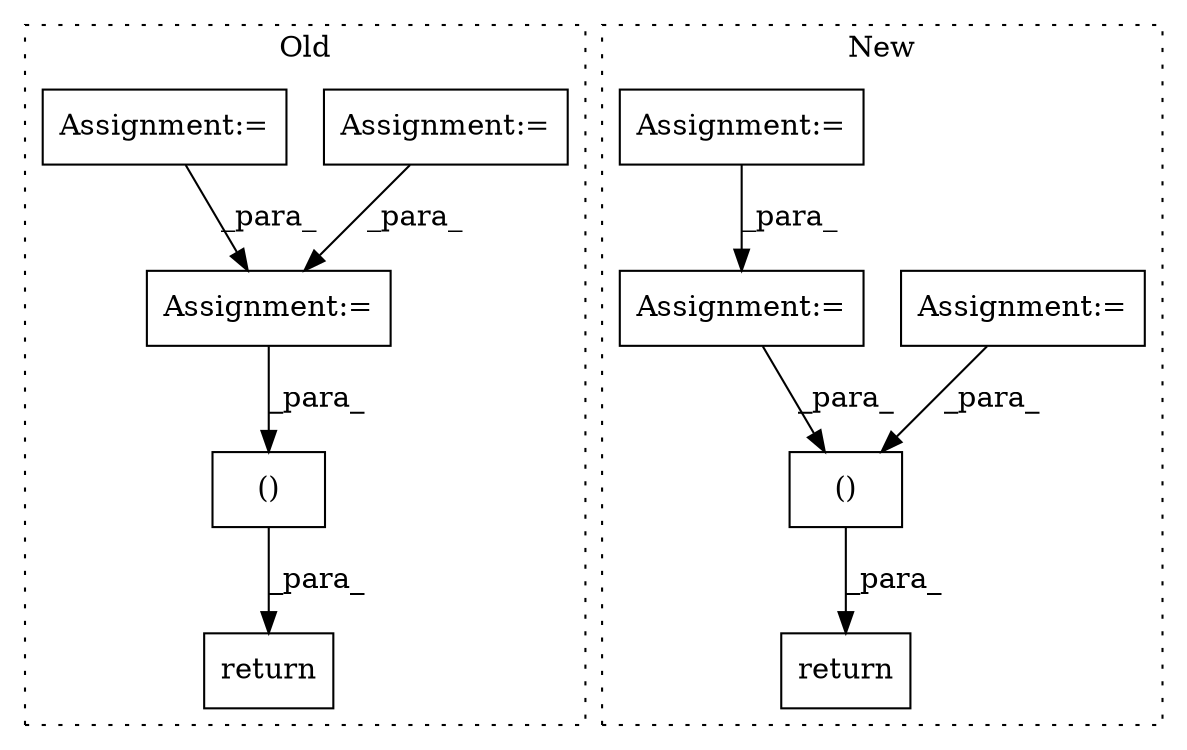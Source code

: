 digraph G {
subgraph cluster0 {
1 [label="()" a="106" s="25943" l="64" shape="box"];
3 [label="return" a="41" s="25929" l="14" shape="box"];
5 [label="Assignment:=" a="7" s="25103" l="1" shape="box"];
6 [label="Assignment:=" a="7" s="25192" l="1" shape="box"];
9 [label="Assignment:=" a="7" s="25378" l="1" shape="box"];
label = "Old";
style="dotted";
}
subgraph cluster1 {
2 [label="return" a="41" s="25767" l="14" shape="box"];
4 [label="()" a="106" s="25781" l="102" shape="box"];
7 [label="Assignment:=" a="7" s="25485" l="1" shape="box"];
8 [label="Assignment:=" a="7" s="25405" l="1" shape="box"];
10 [label="Assignment:=" a="7" s="25636" l="1" shape="box"];
label = "New";
style="dotted";
}
1 -> 3 [label="_para_"];
4 -> 2 [label="_para_"];
5 -> 9 [label="_para_"];
6 -> 9 [label="_para_"];
7 -> 4 [label="_para_"];
8 -> 10 [label="_para_"];
9 -> 1 [label="_para_"];
10 -> 4 [label="_para_"];
}